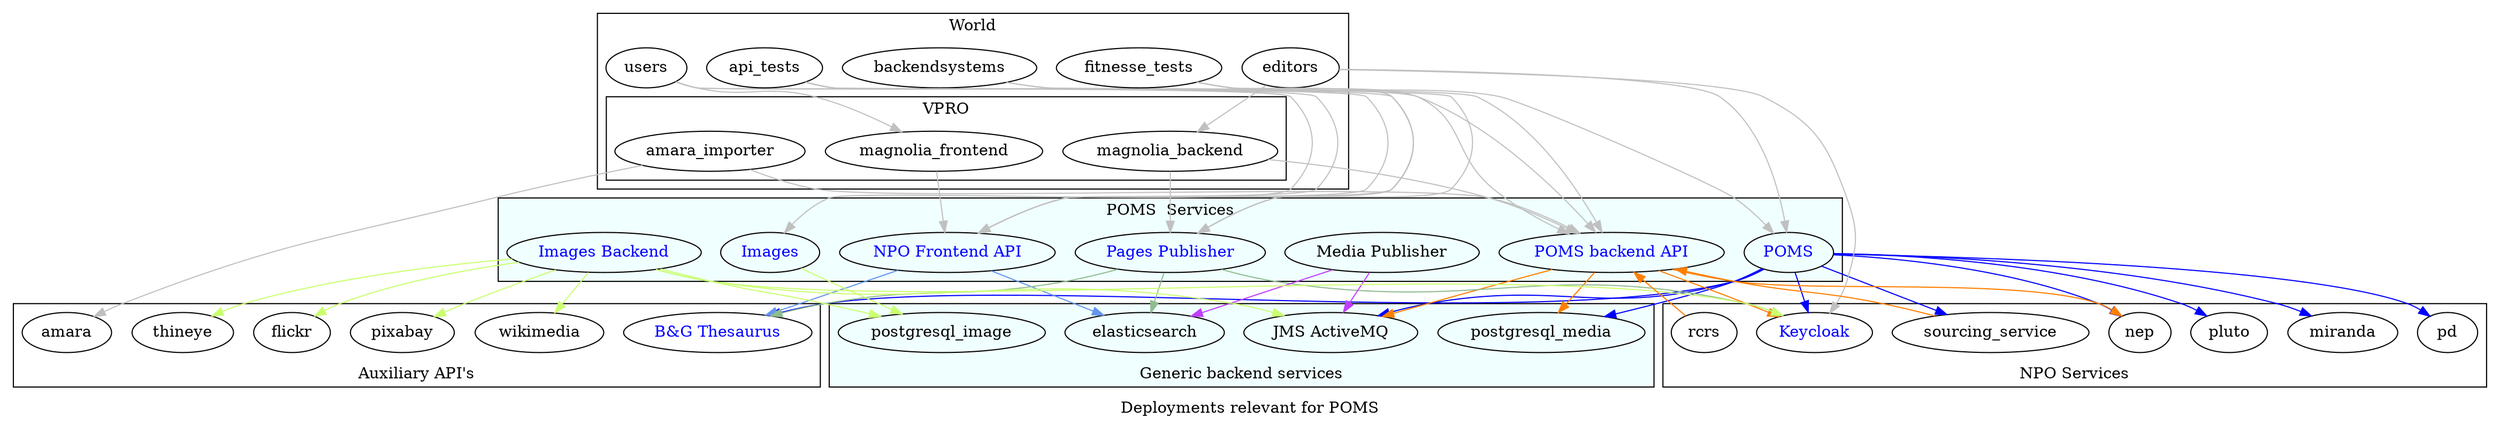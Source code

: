 digraph poms_universe {

    label="Deployments relevant for POMS"
    edge [
      color=gray
    ]

    poms [ label="POMS" href="https://poms.omroep.nl/" fontcolor=blue ]
    poms_backend [ label="POMS backend API" href="https://api.poms.omroep.nl/" fontcolor=blue ]
    api [ label = "NPO Frontend API" href="https://rs.poms.omroep.nl/" fontcolor=blue ]
    pages_publish [ label = "Pages Publisher"     href="https://publish.pages.omroep.nl/" fontcolor=blue ]
    media_publish [ label = "Media Publisher" ]
    images_frontend [ label = "Images" href="https://images.poms.omroep.nl" fontcolor=blue]
    images_backend [ label = "Images Backend" href="https://poms.omroep.nl/images/" fontcolor=blue ]
    gtaa [ label ="B&G Thesaurus"  href="http://gtaa.beeldengeluid.nl/" fontcolor=blue]



    subgraph cluster_0  {
      label="Generic backend services"
      labelloc=b
      bgcolor=azure
      postgresql_media
      postgresql_image
      elasticsearch
      jms [ label = "JMS ActiveMQ" ]
    }


subgraph cluster_3  {
  label="World"
  users
  backendsystems
  editors
  api_tests
  fitnesse_tests
subgraph cluster_2  {
  label="VPRO"
  magnolia_frontend
  magnolia_backend
  amara_importer
}

}
subgraph cluster_4  {
  label="POMS  Services"
  bgcolor=azure
  poms
  poms_backend
  pages_publish
  media_publish
  api
  images_frontend
  images_backend
}

subgraph cluster_5  {
  label="NPO Services"
  labelloc=b
  pd
  rcrs
  miranda
  pluto
  nep
  sourcing_service
  keycloak [ label = "Keycloak" href="https://ident.poms.omroep.nl/auth/" fontcolor=blue]
}

subgraph cluster_6 {
  label="Auxiliary API's"
  labelloc=b
  gtaa
  thineye
  wikimedia
  pixabay
  flickr
  amara
}

editors -> {
  magnolia_backend
  poms
  keycloak
}

users -> {
  magnolia_frontend
  api
  images_frontend
}

backendsystems -> {
  poms_backend
  pages_publish
}

poms -> {
  postgresql_media
  jms
  keycloak
  miranda
  pd
  pluto
  nep
  sourcing_service
  gtaa
}[color=blue]

poms_backend -> {
  postgresql_media
  jms
  nep
  keycloak
}[color=darkorange1]

sourcing_service -> {
  poms_backend
}[color=darkorange1]

rcrs -> {
  poms_backend
}[color=darkorange1]

api -> {
  elasticsearch
  gtaa
}[color=cornflowerblue]

pages_publish-> {
  elasticsearch
  keycloak
  gtaa
}[color=darkseagreen]

media_publish -> {
  elasticsearch
  jms
}[color=darkorchid1]


images_frontend -> {
  postgresql_image
}[color=darkolivegreen1]

images_backend -> {
  postgresql_image
  jms
  keycloak
  thineye
  wikimedia
  pixabay
  flickr
}[color=darkolivegreen1]

magnolia_backend -> {
  poms_backend
  pages_publish
}

magnolia_frontend -> {
  api
}

api_tests -> {
  poms_backend
  pages_publish
  api
}

fitnesse_tests -> {
  poms_backend
  poms
  api
}


amara_importer -> {
  poms_backend
  amara
}

}
